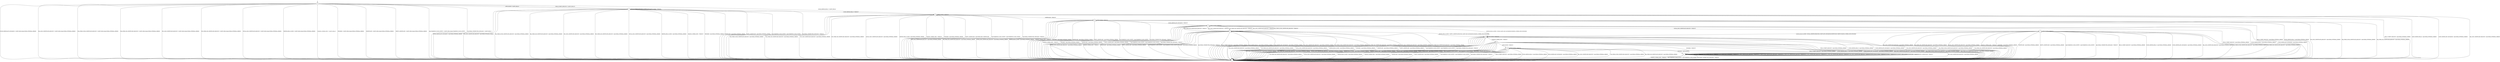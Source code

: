digraph g {

	s0 [shape="circle" label="s0"];
	s1 [shape="circle" label="s1"];
	s2 [shape="circle" label="s2"];
	s3 [shape="circle" label="s3"];
	s4 [shape="circle" label="s4"];
	s5 [shape="circle" label="s5"];
	s6 [shape="circle" label="s6"];
	s7 [shape="circle" label="s7"];
	s8 [shape="circle" label="s8"];
	s9 [shape="circle" label="s9"];
	s10 [shape="circle" label="s10"];
	s11 [shape="circle" label="s11"];
	s0 -> s2 [label="HELLO_VERIFY_REQUEST / CLIENT_HELLO+"];
	s0 -> s3 [label="ECDH_SERVER_HELLO / CLIENT_HELLO"];
	s0 -> s1 [label="ECDH_SERVER_KEY_EXCHANGE / CLIENT_HELLO|Alert(FATAL,INTERNAL_ERROR)"];
	s0 -> s1 [label="RSA_SIGN_CERTIFICATE_REQUEST / CLIENT_HELLO|Alert(FATAL,INTERNAL_ERROR)"];
	s0 -> s1 [label="RSA_FIXED_ECDH_CERTIFICATE_REQUEST / CLIENT_HELLO|Alert(FATAL,INTERNAL_ERROR)"];
	s0 -> s1 [label="RSA_FIXED_DH_CERTIFICATE_REQUEST / CLIENT_HELLO|Alert(FATAL,INTERNAL_ERROR)"];
	s0 -> s1 [label="DSS_SIGN_CERTIFICATE_REQUEST / CLIENT_HELLO|Alert(FATAL,INTERNAL_ERROR)"];
	s0 -> s1 [label="DSS_FIXED_DH_CERTIFICATE_REQUEST / CLIENT_HELLO|Alert(FATAL,INTERNAL_ERROR)"];
	s0 -> s1 [label="ECDSA_SIGN_CERTIFICATE_REQUEST / CLIENT_HELLO|Alert(FATAL,INTERNAL_ERROR)"];
	s0 -> s1 [label="SERVER_HELLO_DONE / CLIENT_HELLO|Alert(FATAL,INTERNAL_ERROR)"];
	s0 -> s1 [label="CHANGE_CIPHER_SPEC / CLIENT_HELLO"];
	s0 -> s1 [label="FINISHED / CLIENT_HELLO|Alert(FATAL,INTERNAL_ERROR)"];
	s0 -> s2 [label="APPLICATION / CLIENT_HELLO"];
	s0 -> s1 [label="CERTIFICATE / CLIENT_HELLO|Alert(FATAL,INTERNAL_ERROR)"];
	s0 -> s1 [label="EMPTY_CERTIFICATE / CLIENT_HELLO|Alert(FATAL,INTERNAL_ERROR)"];
	s0 -> s1 [label="Alert(WARNING,CLOSE_NOTIFY) / CLIENT_HELLO|Alert(WARNING,CLOSE_NOTIFY)"];
	s0 -> s1 [label="Alert(FATAL,UNEXPECTED_MESSAGE) / CLIENT_HELLO"];
	s1 -> s1 [label="HELLO_VERIFY_REQUEST / TIMEOUT"];
	s1 -> s1 [label="ECDH_SERVER_HELLO / TIMEOUT"];
	s1 -> s1 [label="ECDH_SERVER_KEY_EXCHANGE / TIMEOUT"];
	s1 -> s1 [label="RSA_SIGN_CERTIFICATE_REQUEST / TIMEOUT"];
	s1 -> s1 [label="RSA_FIXED_ECDH_CERTIFICATE_REQUEST / TIMEOUT"];
	s1 -> s1 [label="RSA_FIXED_DH_CERTIFICATE_REQUEST / TIMEOUT"];
	s1 -> s1 [label="DSS_SIGN_CERTIFICATE_REQUEST / TIMEOUT"];
	s1 -> s1 [label="DSS_FIXED_DH_CERTIFICATE_REQUEST / TIMEOUT"];
	s1 -> s1 [label="ECDSA_SIGN_CERTIFICATE_REQUEST / TIMEOUT"];
	s1 -> s1 [label="SERVER_HELLO_DONE / TIMEOUT"];
	s1 -> s1 [label="CHANGE_CIPHER_SPEC / TIMEOUT"];
	s1 -> s1 [label="FINISHED / TIMEOUT"];
	s1 -> s1 [label="APPLICATION / TIMEOUT"];
	s1 -> s1 [label="CERTIFICATE / TIMEOUT"];
	s1 -> s1 [label="EMPTY_CERTIFICATE / TIMEOUT"];
	s1 -> s1 [label="Alert(WARNING,CLOSE_NOTIFY) / TIMEOUT"];
	s1 -> s1 [label="Alert(FATAL,UNEXPECTED_MESSAGE) / TIMEOUT"];
	s2 -> s2 [label="HELLO_VERIFY_REQUEST / CLIENT_HELLO"];
	s2 -> s3 [label="ECDH_SERVER_HELLO / TIMEOUT"];
	s2 -> s1 [label="ECDH_SERVER_KEY_EXCHANGE / Alert(FATAL,INTERNAL_ERROR)"];
	s2 -> s1 [label="RSA_SIGN_CERTIFICATE_REQUEST / Alert(FATAL,INTERNAL_ERROR)"];
	s2 -> s1 [label="RSA_FIXED_ECDH_CERTIFICATE_REQUEST / Alert(FATAL,INTERNAL_ERROR)"];
	s2 -> s1 [label="RSA_FIXED_DH_CERTIFICATE_REQUEST / Alert(FATAL,INTERNAL_ERROR)"];
	s2 -> s1 [label="DSS_SIGN_CERTIFICATE_REQUEST / Alert(FATAL,INTERNAL_ERROR)"];
	s2 -> s1 [label="DSS_FIXED_DH_CERTIFICATE_REQUEST / Alert(FATAL,INTERNAL_ERROR)"];
	s2 -> s1 [label="ECDSA_SIGN_CERTIFICATE_REQUEST / Alert(FATAL,INTERNAL_ERROR)"];
	s2 -> s1 [label="SERVER_HELLO_DONE / Alert(FATAL,INTERNAL_ERROR)"];
	s2 -> s1 [label="CHANGE_CIPHER_SPEC / TIMEOUT"];
	s2 -> s1 [label="FINISHED / Alert(FATAL,INTERNAL_ERROR)"];
	s2 -> s2 [label="APPLICATION / TIMEOUT"];
	s2 -> s1 [label="CERTIFICATE / Alert(FATAL,INTERNAL_ERROR)"];
	s2 -> s1 [label="EMPTY_CERTIFICATE / Alert(FATAL,INTERNAL_ERROR)"];
	s2 -> s1 [label="Alert(WARNING,CLOSE_NOTIFY) / Alert(WARNING,CLOSE_NOTIFY)"];
	s2 -> s1 [label="Alert(FATAL,UNEXPECTED_MESSAGE) / TIMEOUT"];
	s3 -> s1 [label="HELLO_VERIFY_REQUEST / Alert(FATAL,INTERNAL_ERROR)"];
	s3 -> s1 [label="ECDH_SERVER_HELLO / Alert(FATAL,INTERNAL_ERROR)"];
	s3 -> s1 [label="ECDH_SERVER_KEY_EXCHANGE / Alert(FATAL,INTERNAL_ERROR)"];
	s3 -> s1 [label="RSA_SIGN_CERTIFICATE_REQUEST / Alert(FATAL,INTERNAL_ERROR)"];
	s3 -> s1 [label="RSA_FIXED_ECDH_CERTIFICATE_REQUEST / Alert(FATAL,INTERNAL_ERROR)"];
	s3 -> s1 [label="RSA_FIXED_DH_CERTIFICATE_REQUEST / Alert(FATAL,INTERNAL_ERROR)"];
	s3 -> s1 [label="DSS_SIGN_CERTIFICATE_REQUEST / Alert(FATAL,INTERNAL_ERROR)"];
	s3 -> s1 [label="DSS_FIXED_DH_CERTIFICATE_REQUEST / Alert(FATAL,INTERNAL_ERROR)"];
	s3 -> s1 [label="ECDSA_SIGN_CERTIFICATE_REQUEST / Alert(FATAL,INTERNAL_ERROR)"];
	s3 -> s1 [label="SERVER_HELLO_DONE / Alert(FATAL,INTERNAL_ERROR)"];
	s3 -> s1 [label="CHANGE_CIPHER_SPEC / TIMEOUT"];
	s3 -> s1 [label="FINISHED / Alert(FATAL,INTERNAL_ERROR)"];
	s3 -> s3 [label="APPLICATION / TIMEOUT"];
	s3 -> s4 [label="CERTIFICATE / TIMEOUT"];
	s3 -> s1 [label="EMPTY_CERTIFICATE / Alert(FATAL,BAD_CERTIFICATE)"];
	s3 -> s1 [label="Alert(WARNING,CLOSE_NOTIFY) / Alert(WARNING,CLOSE_NOTIFY)"];
	s3 -> s1 [label="Alert(FATAL,UNEXPECTED_MESSAGE) / TIMEOUT"];
	s4 -> s1 [label="HELLO_VERIFY_REQUEST / Alert(FATAL,INTERNAL_ERROR)"];
	s4 -> s1 [label="ECDH_SERVER_HELLO / Alert(FATAL,INTERNAL_ERROR)"];
	s4 -> s5 [label="ECDH_SERVER_KEY_EXCHANGE / TIMEOUT"];
	s4 -> s1 [label="RSA_SIGN_CERTIFICATE_REQUEST / Alert(FATAL,INTERNAL_ERROR)"];
	s4 -> s1 [label="RSA_FIXED_ECDH_CERTIFICATE_REQUEST / Alert(FATAL,INTERNAL_ERROR)"];
	s4 -> s1 [label="RSA_FIXED_DH_CERTIFICATE_REQUEST / Alert(FATAL,INTERNAL_ERROR)"];
	s4 -> s1 [label="DSS_SIGN_CERTIFICATE_REQUEST / Alert(FATAL,INTERNAL_ERROR)"];
	s4 -> s1 [label="DSS_FIXED_DH_CERTIFICATE_REQUEST / Alert(FATAL,INTERNAL_ERROR)"];
	s4 -> s1 [label="ECDSA_SIGN_CERTIFICATE_REQUEST / Alert(FATAL,INTERNAL_ERROR)"];
	s4 -> s1 [label="SERVER_HELLO_DONE / Alert(FATAL,INTERNAL_ERROR)"];
	s4 -> s1 [label="CHANGE_CIPHER_SPEC / TIMEOUT"];
	s4 -> s1 [label="FINISHED / Alert(FATAL,INTERNAL_ERROR)"];
	s4 -> s4 [label="APPLICATION / TIMEOUT"];
	s4 -> s1 [label="CERTIFICATE / Alert(FATAL,INTERNAL_ERROR)"];
	s4 -> s1 [label="EMPTY_CERTIFICATE / Alert(FATAL,INTERNAL_ERROR)"];
	s4 -> s1 [label="Alert(WARNING,CLOSE_NOTIFY) / Alert(WARNING,CLOSE_NOTIFY)"];
	s4 -> s1 [label="Alert(FATAL,UNEXPECTED_MESSAGE) / TIMEOUT"];
	s5 -> s1 [label="HELLO_VERIFY_REQUEST / Alert(FATAL,INTERNAL_ERROR)"];
	s5 -> s1 [label="ECDH_SERVER_HELLO / Alert(FATAL,INTERNAL_ERROR)"];
	s5 -> s1 [label="ECDH_SERVER_KEY_EXCHANGE / Alert(FATAL,INTERNAL_ERROR)"];
	s5 -> s6 [label="RSA_SIGN_CERTIFICATE_REQUEST / TIMEOUT"];
	s5 -> s6 [label="RSA_FIXED_ECDH_CERTIFICATE_REQUEST / TIMEOUT"];
	s5 -> s6 [label="RSA_FIXED_DH_CERTIFICATE_REQUEST / TIMEOUT"];
	s5 -> s6 [label="DSS_SIGN_CERTIFICATE_REQUEST / TIMEOUT"];
	s5 -> s6 [label="DSS_FIXED_DH_CERTIFICATE_REQUEST / TIMEOUT"];
	s5 -> s7 [label="ECDSA_SIGN_CERTIFICATE_REQUEST / TIMEOUT"];
	s5 -> s8 [label="SERVER_HELLO_DONE / ECDH_CLIENT_KEY_EXCHANGE|CHANGE_CIPHER_SPEC|FINISHED"];
	s5 -> s1 [label="CHANGE_CIPHER_SPEC / TIMEOUT"];
	s5 -> s1 [label="FINISHED / Alert(FATAL,INTERNAL_ERROR)"];
	s5 -> s5 [label="APPLICATION / TIMEOUT"];
	s5 -> s1 [label="CERTIFICATE / Alert(FATAL,INTERNAL_ERROR)"];
	s5 -> s1 [label="EMPTY_CERTIFICATE / Alert(FATAL,INTERNAL_ERROR)"];
	s5 -> s1 [label="Alert(WARNING,CLOSE_NOTIFY) / Alert(WARNING,CLOSE_NOTIFY)"];
	s5 -> s1 [label="Alert(FATAL,UNEXPECTED_MESSAGE) / TIMEOUT"];
	s6 -> s1 [label="HELLO_VERIFY_REQUEST / Alert(FATAL,INTERNAL_ERROR)"];
	s6 -> s1 [label="ECDH_SERVER_HELLO / Alert(FATAL,INTERNAL_ERROR)"];
	s6 -> s1 [label="ECDH_SERVER_KEY_EXCHANGE / Alert(FATAL,INTERNAL_ERROR)"];
	s6 -> s1 [label="RSA_SIGN_CERTIFICATE_REQUEST / Alert(FATAL,INTERNAL_ERROR)"];
	s6 -> s1 [label="RSA_FIXED_ECDH_CERTIFICATE_REQUEST / Alert(FATAL,INTERNAL_ERROR)"];
	s6 -> s1 [label="RSA_FIXED_DH_CERTIFICATE_REQUEST / Alert(FATAL,INTERNAL_ERROR)"];
	s6 -> s1 [label="DSS_SIGN_CERTIFICATE_REQUEST / Alert(FATAL,INTERNAL_ERROR)"];
	s6 -> s1 [label="DSS_FIXED_DH_CERTIFICATE_REQUEST / Alert(FATAL,INTERNAL_ERROR)"];
	s6 -> s1 [label="ECDSA_SIGN_CERTIFICATE_REQUEST / Alert(FATAL,INTERNAL_ERROR)"];
	s6 -> s8 [label="SERVER_HELLO_DONE / EMPTY_CERTIFICATE|ECDH_CLIENT_KEY_EXCHANGE|CHANGE_CIPHER_SPEC|FINISHED"];
	s6 -> s1 [label="CHANGE_CIPHER_SPEC / TIMEOUT"];
	s6 -> s1 [label="FINISHED / Alert(FATAL,INTERNAL_ERROR)"];
	s6 -> s6 [label="APPLICATION / TIMEOUT"];
	s6 -> s1 [label="CERTIFICATE / Alert(FATAL,INTERNAL_ERROR)"];
	s6 -> s1 [label="EMPTY_CERTIFICATE / Alert(FATAL,INTERNAL_ERROR)"];
	s6 -> s1 [label="Alert(WARNING,CLOSE_NOTIFY) / Alert(WARNING,CLOSE_NOTIFY)"];
	s6 -> s1 [label="Alert(FATAL,UNEXPECTED_MESSAGE) / TIMEOUT"];
	s7 -> s1 [label="HELLO_VERIFY_REQUEST / Alert(FATAL,INTERNAL_ERROR)"];
	s7 -> s1 [label="ECDH_SERVER_HELLO / Alert(FATAL,INTERNAL_ERROR)"];
	s7 -> s1 [label="ECDH_SERVER_KEY_EXCHANGE / Alert(FATAL,INTERNAL_ERROR)"];
	s7 -> s1 [label="RSA_SIGN_CERTIFICATE_REQUEST / Alert(FATAL,INTERNAL_ERROR)"];
	s7 -> s1 [label="RSA_FIXED_ECDH_CERTIFICATE_REQUEST / Alert(FATAL,INTERNAL_ERROR)"];
	s7 -> s1 [label="RSA_FIXED_DH_CERTIFICATE_REQUEST / Alert(FATAL,INTERNAL_ERROR)"];
	s7 -> s1 [label="DSS_SIGN_CERTIFICATE_REQUEST / Alert(FATAL,INTERNAL_ERROR)"];
	s7 -> s1 [label="DSS_FIXED_DH_CERTIFICATE_REQUEST / Alert(FATAL,INTERNAL_ERROR)"];
	s7 -> s1 [label="ECDSA_SIGN_CERTIFICATE_REQUEST / Alert(FATAL,INTERNAL_ERROR)"];
	s7 -> s8 [label="SERVER_HELLO_DONE / ECDSA_CERTIFICATE|ECDH_CLIENT_KEY_EXCHANGE|CERTIFICATE_VERIFY|CHANGE_CIPHER_SPEC|FINISHED"];
	s7 -> s1 [label="CHANGE_CIPHER_SPEC / TIMEOUT"];
	s7 -> s1 [label="FINISHED / Alert(FATAL,INTERNAL_ERROR)"];
	s7 -> s7 [label="APPLICATION / TIMEOUT"];
	s7 -> s1 [label="CERTIFICATE / Alert(FATAL,INTERNAL_ERROR)"];
	s7 -> s1 [label="EMPTY_CERTIFICATE / Alert(FATAL,INTERNAL_ERROR)"];
	s7 -> s1 [label="Alert(WARNING,CLOSE_NOTIFY) / Alert(WARNING,CLOSE_NOTIFY)"];
	s7 -> s1 [label="Alert(FATAL,UNEXPECTED_MESSAGE) / TIMEOUT"];
	s8 -> s1 [label="HELLO_VERIFY_REQUEST / Alert(FATAL,INTERNAL_ERROR)"];
	s8 -> s1 [label="ECDH_SERVER_HELLO / Alert(FATAL,INTERNAL_ERROR)"];
	s8 -> s1 [label="ECDH_SERVER_KEY_EXCHANGE / Alert(FATAL,INTERNAL_ERROR)"];
	s8 -> s1 [label="RSA_SIGN_CERTIFICATE_REQUEST / Alert(FATAL,INTERNAL_ERROR)"];
	s8 -> s1 [label="RSA_FIXED_ECDH_CERTIFICATE_REQUEST / Alert(FATAL,INTERNAL_ERROR)"];
	s8 -> s1 [label="RSA_FIXED_DH_CERTIFICATE_REQUEST / Alert(FATAL,INTERNAL_ERROR)"];
	s8 -> s1 [label="DSS_SIGN_CERTIFICATE_REQUEST / Alert(FATAL,INTERNAL_ERROR)"];
	s8 -> s1 [label="DSS_FIXED_DH_CERTIFICATE_REQUEST / Alert(FATAL,INTERNAL_ERROR)"];
	s8 -> s1 [label="ECDSA_SIGN_CERTIFICATE_REQUEST / Alert(FATAL,INTERNAL_ERROR)"];
	s8 -> s1 [label="SERVER_HELLO_DONE / Alert(FATAL,INTERNAL_ERROR)"];
	s8 -> s9 [label="CHANGE_CIPHER_SPEC / TIMEOUT"];
	s8 -> s1 [label="FINISHED / Alert(FATAL,INTERNAL_ERROR)"];
	s8 -> s8 [label="APPLICATION / TIMEOUT"];
	s8 -> s1 [label="CERTIFICATE / Alert(FATAL,INTERNAL_ERROR)"];
	s8 -> s1 [label="EMPTY_CERTIFICATE / Alert(FATAL,INTERNAL_ERROR)"];
	s8 -> s1 [label="Alert(WARNING,CLOSE_NOTIFY) / Alert(WARNING,CLOSE_NOTIFY)"];
	s8 -> s1 [label="Alert(FATAL,UNEXPECTED_MESSAGE) / TIMEOUT"];
	s9 -> s1 [label="HELLO_VERIFY_REQUEST / Alert(FATAL,INTERNAL_ERROR)"];
	s9 -> s1 [label="ECDH_SERVER_HELLO / Alert(FATAL,INTERNAL_ERROR)"];
	s9 -> s1 [label="ECDH_SERVER_KEY_EXCHANGE / Alert(FATAL,INTERNAL_ERROR)"];
	s9 -> s1 [label="RSA_SIGN_CERTIFICATE_REQUEST / Alert(FATAL,INTERNAL_ERROR)"];
	s9 -> s1 [label="RSA_FIXED_ECDH_CERTIFICATE_REQUEST / Alert(FATAL,INTERNAL_ERROR)"];
	s9 -> s1 [label="RSA_FIXED_DH_CERTIFICATE_REQUEST / Alert(FATAL,INTERNAL_ERROR)"];
	s9 -> s1 [label="DSS_SIGN_CERTIFICATE_REQUEST / Alert(FATAL,INTERNAL_ERROR)"];
	s9 -> s1 [label="DSS_FIXED_DH_CERTIFICATE_REQUEST / Alert(FATAL,INTERNAL_ERROR)"];
	s9 -> s1 [label="ECDSA_SIGN_CERTIFICATE_REQUEST / Alert(FATAL,INTERNAL_ERROR)"];
	s9 -> s1 [label="SERVER_HELLO_DONE / Alert(FATAL,INTERNAL_ERROR)"];
	s9 -> s1 [label="CHANGE_CIPHER_SPEC / Alert(FATAL,INTERNAL_ERROR)"];
	s9 -> s11 [label="FINISHED / TIMEOUT"];
	s9 -> s10 [label="APPLICATION / TIMEOUT"];
	s9 -> s1 [label="CERTIFICATE / Alert(FATAL,INTERNAL_ERROR)"];
	s9 -> s1 [label="EMPTY_CERTIFICATE / Alert(FATAL,INTERNAL_ERROR)"];
	s9 -> s1 [label="Alert(WARNING,CLOSE_NOTIFY) / Alert(WARNING,CLOSE_NOTIFY)"];
	s9 -> s1 [label="Alert(FATAL,UNEXPECTED_MESSAGE) / TIMEOUT"];
	s10 -> s1 [label="HELLO_VERIFY_REQUEST / Alert(FATAL,INTERNAL_ERROR)"];
	s10 -> s1 [label="ECDH_SERVER_HELLO / Alert(FATAL,INTERNAL_ERROR)"];
	s10 -> s1 [label="ECDH_SERVER_KEY_EXCHANGE / Alert(FATAL,INTERNAL_ERROR)"];
	s10 -> s1 [label="RSA_SIGN_CERTIFICATE_REQUEST / Alert(FATAL,INTERNAL_ERROR)"];
	s10 -> s1 [label="RSA_FIXED_ECDH_CERTIFICATE_REQUEST / Alert(FATAL,INTERNAL_ERROR)"];
	s10 -> s1 [label="RSA_FIXED_DH_CERTIFICATE_REQUEST / Alert(FATAL,INTERNAL_ERROR)"];
	s10 -> s1 [label="DSS_SIGN_CERTIFICATE_REQUEST / Alert(FATAL,INTERNAL_ERROR)"];
	s10 -> s1 [label="DSS_FIXED_DH_CERTIFICATE_REQUEST / Alert(FATAL,INTERNAL_ERROR)"];
	s10 -> s1 [label="ECDSA_SIGN_CERTIFICATE_REQUEST / Alert(FATAL,INTERNAL_ERROR)"];
	s10 -> s1 [label="SERVER_HELLO_DONE / Alert(FATAL,INTERNAL_ERROR)"];
	s10 -> s1 [label="CHANGE_CIPHER_SPEC / Alert(FATAL,INTERNAL_ERROR)"];
	s10 -> s11 [label="FINISHED / APPLICATION"];
	s10 -> s10 [label="APPLICATION / TIMEOUT"];
	s10 -> s1 [label="CERTIFICATE / Alert(FATAL,INTERNAL_ERROR)"];
	s10 -> s1 [label="EMPTY_CERTIFICATE / Alert(FATAL,INTERNAL_ERROR)"];
	s10 -> s1 [label="Alert(WARNING,CLOSE_NOTIFY) / Alert(WARNING,CLOSE_NOTIFY)"];
	s10 -> s1 [label="Alert(FATAL,UNEXPECTED_MESSAGE) / TIMEOUT"];
	s11 -> s11 [label="HELLO_VERIFY_REQUEST / TIMEOUT"];
	s11 -> s11 [label="ECDH_SERVER_HELLO / TIMEOUT"];
	s11 -> s11 [label="ECDH_SERVER_KEY_EXCHANGE / TIMEOUT"];
	s11 -> s11 [label="RSA_SIGN_CERTIFICATE_REQUEST / TIMEOUT"];
	s11 -> s11 [label="RSA_FIXED_ECDH_CERTIFICATE_REQUEST / TIMEOUT"];
	s11 -> s11 [label="RSA_FIXED_DH_CERTIFICATE_REQUEST / TIMEOUT"];
	s11 -> s11 [label="DSS_SIGN_CERTIFICATE_REQUEST / TIMEOUT"];
	s11 -> s11 [label="DSS_FIXED_DH_CERTIFICATE_REQUEST / TIMEOUT"];
	s11 -> s11 [label="ECDSA_SIGN_CERTIFICATE_REQUEST / TIMEOUT"];
	s11 -> s11 [label="SERVER_HELLO_DONE / TIMEOUT"];
	s11 -> s1 [label="CHANGE_CIPHER_SPEC / TIMEOUT"];
	s11 -> s11 [label="FINISHED / TIMEOUT"];
	s11 -> s11 [label="APPLICATION / APPLICATION"];
	s11 -> s11 [label="CERTIFICATE / TIMEOUT"];
	s11 -> s11 [label="EMPTY_CERTIFICATE / TIMEOUT"];
	s11 -> s1 [label="Alert(WARNING,CLOSE_NOTIFY) / Alert(WARNING,CLOSE_NOTIFY)"];
	s11 -> s1 [label="Alert(FATAL,UNEXPECTED_MESSAGE) / TIMEOUT"];

__start0 [label="" shape="none" width="0" height="0"];
__start0 -> s0;

}
